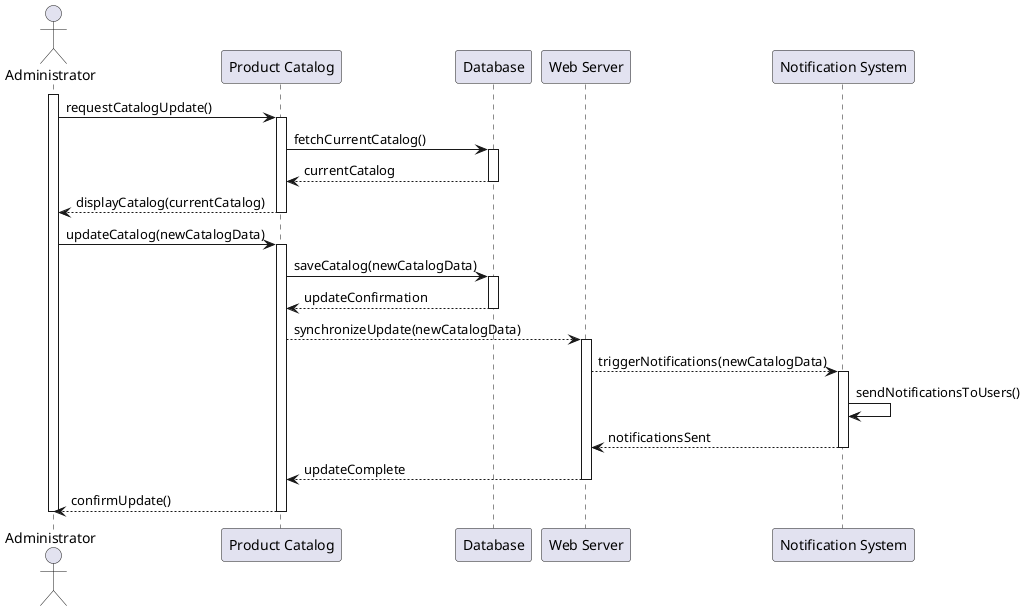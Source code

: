 @startuml sequenceDiagram
actor Administrator
participant "Product Catalog" as Catalog
participant "Database" as DB
participant "Web Server" as Server
participant "Notification System" as Notify

activate Administrator

Administrator -> Catalog : requestCatalogUpdate()
activate Catalog
Catalog -> DB : fetchCurrentCatalog()
activate DB
DB --> Catalog : currentCatalog
deactivate DB
Catalog --> Administrator : displayCatalog(currentCatalog)
deactivate Catalog

Administrator -> Catalog : updateCatalog(newCatalogData)
activate Catalog
Catalog -> DB : saveCatalog(newCatalogData)
activate DB
DB --> Catalog : updateConfirmation
deactivate DB
Catalog --> Server : synchronizeUpdate(newCatalogData)
activate Server
Server --> Notify : triggerNotifications(newCatalogData)
activate Notify
Notify -> Notify : sendNotificationsToUsers()
Notify --> Server : notificationsSent
deactivate Notify
Server --> Catalog : updateComplete
deactivate Server
Catalog --> Administrator : confirmUpdate()
deactivate Catalog

deactivate Administrator
@enduml


